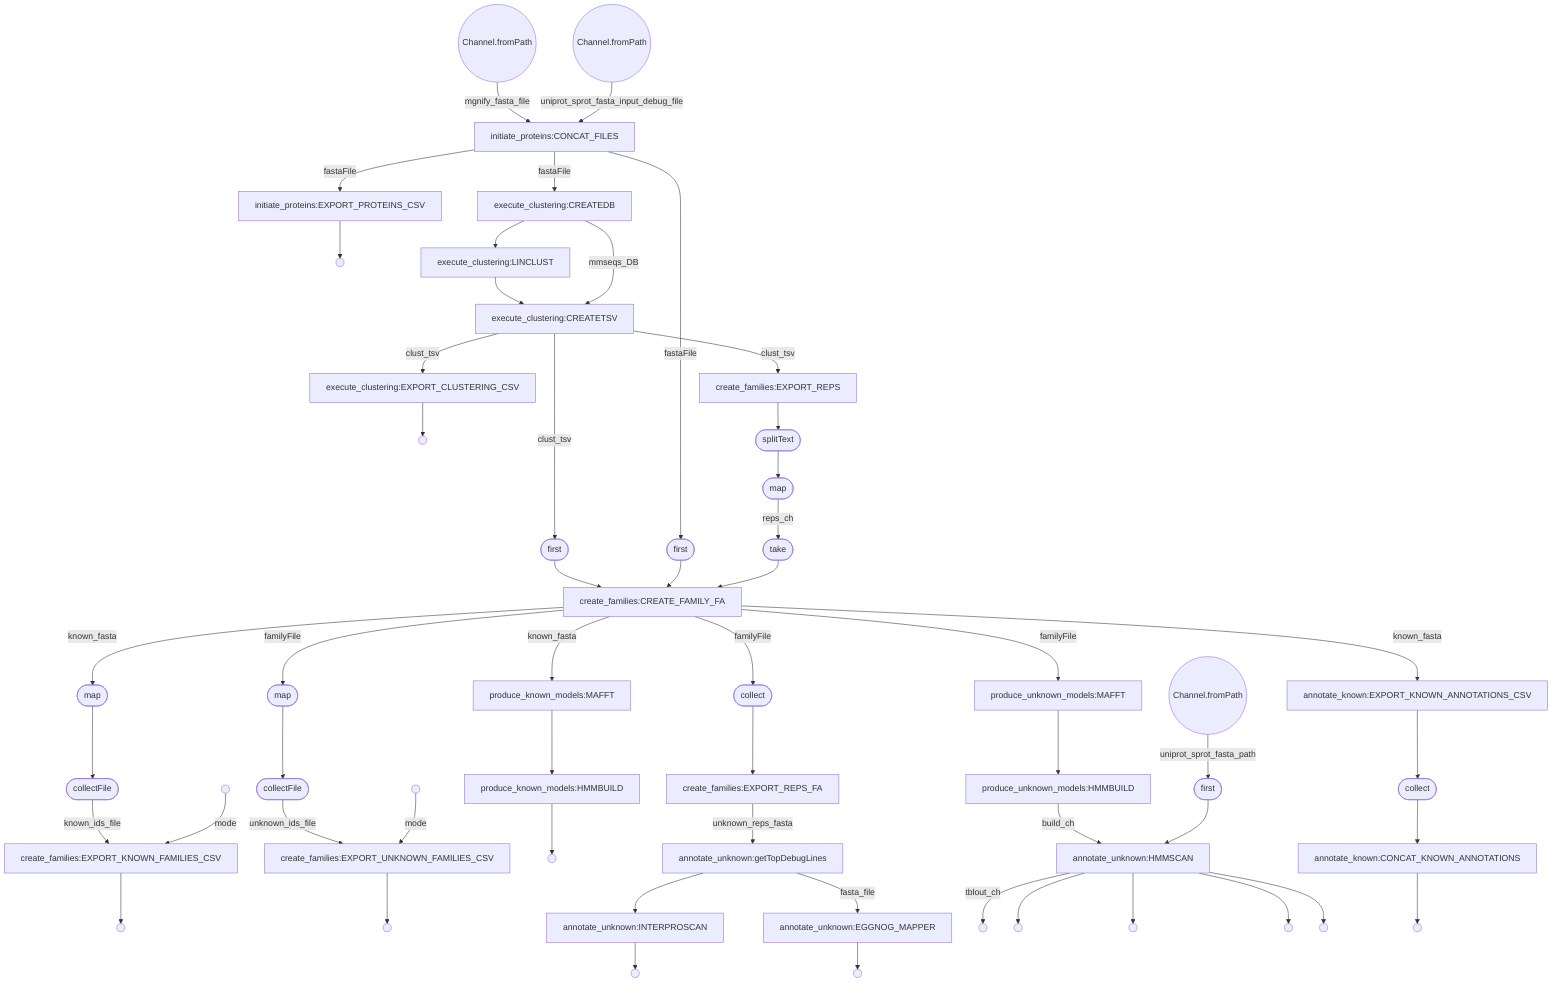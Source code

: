 flowchart TD
    p0((Channel.fromPath))
    p1((Channel.fromPath))
    p2[initiate_proteins:CONCAT_FILES]
    p3[initiate_proteins:EXPORT_PROTEINS_CSV]
    p4(( ))
    p5[execute_clustering:CREATEDB]
    p6[execute_clustering:LINCLUST]
    p7[execute_clustering:CREATETSV]
    p8[execute_clustering:EXPORT_CLUSTERING_CSV]
    p9(( ))
    p10[create_families:EXPORT_REPS]
    p11([splitText])
    p12([map])
    p13([first])
    p14([first])
    p15([take])
    p16[create_families:CREATE_FAMILY_FA]
    p17([map])
    p18([collectFile])
    p19(( ))
    p20[create_families:EXPORT_KNOWN_FAMILIES_CSV]
    p21(( ))
    p22([collect])
    p23[create_families:EXPORT_REPS_FA]
    p24([map])
    p25([collectFile])
    p26(( ))
    p27[create_families:EXPORT_UNKNOWN_FAMILIES_CSV]
    p28(( ))
    p29[produce_unknown_models:MAFFT]
    p30[produce_unknown_models:HMMBUILD]
    p31[produce_known_models:MAFFT]
    p32[produce_known_models:HMMBUILD]
    p33(( ))
    p34((Channel.fromPath))
    p35[annotate_unknown:getTopDebugLines]
    p36[annotate_unknown:INTERPROSCAN]
    p37(( ))
    p38[annotate_unknown:EGGNOG_MAPPER]
    p39(( ))
    p40([first])
    p41[annotate_unknown:HMMSCAN]
    p42(( ))
    p43(( ))
    p44(( ))
    p45(( ))
    p46(( ))
    p47[annotate_known:EXPORT_KNOWN_ANNOTATIONS_CSV]
    p48([collect])
    p49[annotate_known:CONCAT_KNOWN_ANNOTATIONS]
    p50(( ))
    p0 -->|mgnify_fasta_file| p2
    p1 -->|uniprot_sprot_fasta_input_debug_file| p2
    p2 -->|fastaFile| p3
    p3 --> p4
    p2 -->|fastaFile| p5
    p5 --> p6
    p6 --> p7
    p5 -->|mmseqs_DB| p7
    p7 -->|clust_tsv| p8
    p8 --> p9
    p7 -->|clust_tsv| p10
    p10 --> p11
    p11 --> p12
    p12 -->|reps_ch| p15
    p7 -->|clust_tsv| p13
    p13 --> p16
    p2 -->|fastaFile| p14
    p14 --> p16
    p15 --> p16
    p16 -->|known_fasta| p17
    p16 -->|familyFile| p22
    p17 --> p18
    p18 -->|known_ids_file| p20
    p19 -->|mode| p20
    p20 --> p21
    p22 --> p23
    p23 -->|unknown_reps_fasta| p35
    p16 -->|familyFile| p24
    p24 --> p25
    p25 -->|unknown_ids_file| p27
    p26 -->|mode| p27
    p27 --> p28
    p16 -->|familyFile| p29
    p29 --> p30
    p30 -->|build_ch| p41
    p16 -->|known_fasta| p31
    p31 --> p32
    p32 --> p33
    p34 -->|uniprot_sprot_fasta_path| p40
    p35 --> p36
    p36 --> p37
    p35 -->|fasta_file| p38
    p38 --> p39
    p40 --> p41
    p41 --> p46
    p41 --> p45
    p41 --> p44
    p41 --> p43
    p41 -->|tblout_ch| p42
    p16 -->|known_fasta| p47
    p47 --> p48
    p48 --> p49
    p49 --> p50